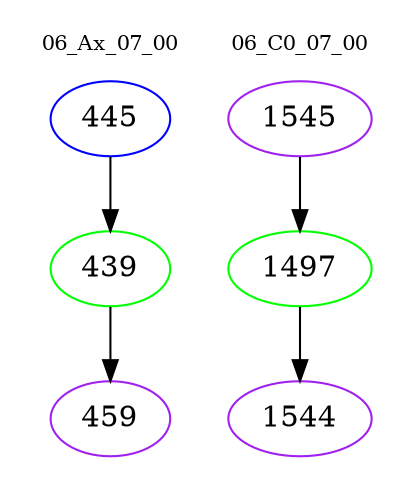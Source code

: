 digraph{
subgraph cluster_0 {
color = white
label = "06_Ax_07_00";
fontsize=10;
T0_445 [label="445", color="blue"]
T0_445 -> T0_439 [color="black"]
T0_439 [label="439", color="green"]
T0_439 -> T0_459 [color="black"]
T0_459 [label="459", color="purple"]
}
subgraph cluster_1 {
color = white
label = "06_C0_07_00";
fontsize=10;
T1_1545 [label="1545", color="purple"]
T1_1545 -> T1_1497 [color="black"]
T1_1497 [label="1497", color="green"]
T1_1497 -> T1_1544 [color="black"]
T1_1544 [label="1544", color="purple"]
}
}
